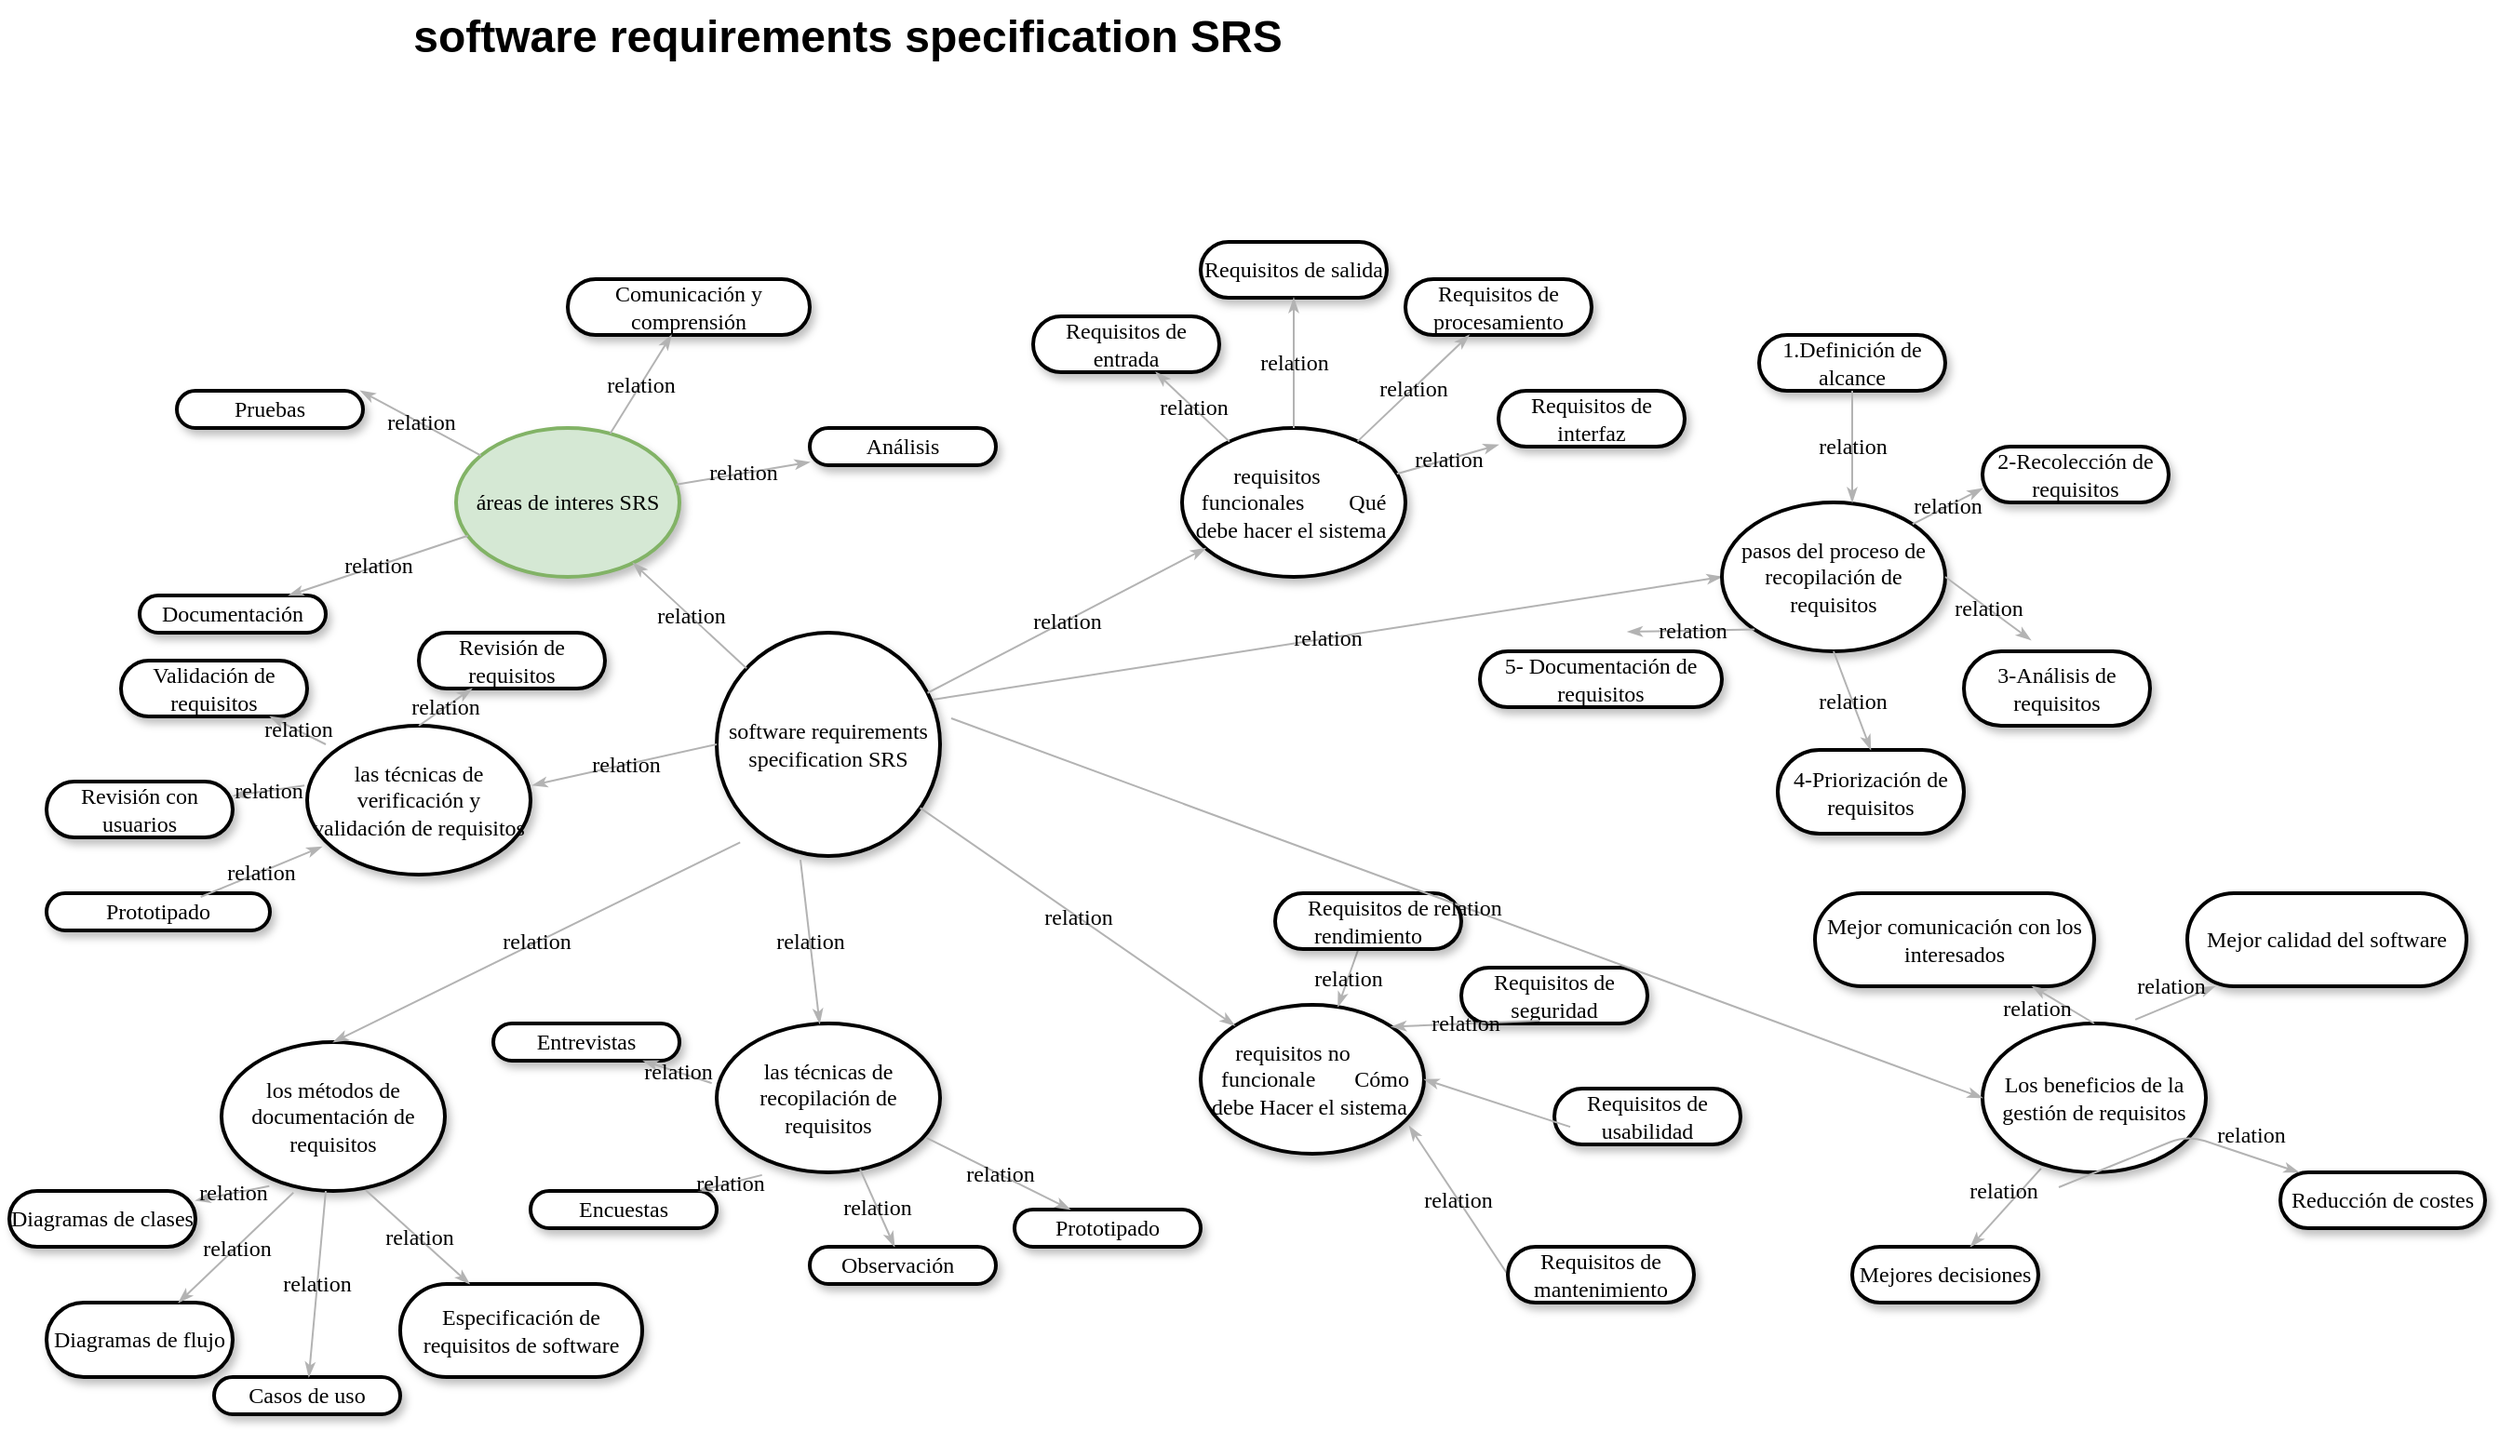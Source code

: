 <mxfile version="21.8.2" type="github">
  <diagram name="Page-1" id="ad52d381-51e7-2e0d-a935-2d0ddd2fd229">
    <mxGraphModel dx="1165" dy="525" grid="1" gridSize="10" guides="1" tooltips="1" connect="1" arrows="1" fold="1" page="1" pageScale="1" pageWidth="1100" pageHeight="850" background="none" math="0" shadow="0">
      <root>
        <mxCell id="0" />
        <mxCell id="1" parent="0" />
        <mxCell id="2c924340bb9dbf6c-2" value="áreas de interes SRS" style="ellipse;whiteSpace=wrap;html=1;rounded=1;shadow=1;comic=0;labelBackgroundColor=none;strokeWidth=2;fontFamily=Verdana;fontSize=12;align=center;fillColor=#d5e8d4;strokeColor=#82b366;" parent="1" vertex="1">
          <mxGeometry x="260" y="230" width="120" height="80" as="geometry" />
        </mxCell>
        <mxCell id="2c924340bb9dbf6c-3" value="&amp;nbsp; &amp;nbsp; &amp;nbsp; &amp;nbsp;requisitos&amp;nbsp; &amp;nbsp; &amp;nbsp; &amp;nbsp; &amp;nbsp; &amp;nbsp; &amp;nbsp; funcionales&amp;nbsp; &amp;nbsp; &amp;nbsp; &amp;nbsp; Qué debe hacer el sistema&amp;nbsp;" style="ellipse;whiteSpace=wrap;html=1;rounded=1;shadow=1;comic=0;labelBackgroundColor=none;strokeWidth=2;fontFamily=Verdana;fontSize=12;align=center;" parent="1" vertex="1">
          <mxGeometry x="650" y="230" width="120" height="80" as="geometry" />
        </mxCell>
        <mxCell id="2c924340bb9dbf6c-4" value="software requirements specification SRS" style="ellipse;whiteSpace=wrap;html=1;rounded=1;shadow=1;comic=0;labelBackgroundColor=none;strokeWidth=2;fontFamily=Verdana;fontSize=12;align=center;" parent="1" vertex="1">
          <mxGeometry x="400" y="340" width="120" height="120" as="geometry" />
        </mxCell>
        <mxCell id="2c924340bb9dbf6c-5" value="&amp;nbsp; &amp;nbsp; requisitos no&amp;nbsp; &amp;nbsp; &amp;nbsp; &amp;nbsp; &amp;nbsp; &amp;nbsp; &amp;nbsp;funcionale&amp;nbsp; &amp;nbsp; &amp;nbsp; &amp;nbsp;Cómo debe Hacer el sistema&amp;nbsp;" style="ellipse;whiteSpace=wrap;html=1;rounded=1;shadow=1;comic=0;labelBackgroundColor=none;strokeWidth=2;fontFamily=Verdana;fontSize=12;align=center;" parent="1" vertex="1">
          <mxGeometry x="660" y="540" width="120" height="80" as="geometry" />
        </mxCell>
        <mxCell id="2c924340bb9dbf6c-6" value="las técnicas de verificación y validación de requisitos" style="ellipse;whiteSpace=wrap;html=1;rounded=1;shadow=1;comic=0;labelBackgroundColor=none;strokeWidth=2;fontFamily=Verdana;fontSize=12;align=center;" parent="1" vertex="1">
          <mxGeometry x="180" y="390" width="120" height="80" as="geometry" />
        </mxCell>
        <mxCell id="2c924340bb9dbf6c-7" value="las técnicas de recopilación de requisitos" style="ellipse;whiteSpace=wrap;html=1;rounded=1;shadow=1;comic=0;labelBackgroundColor=none;strokeWidth=2;fontFamily=Verdana;fontSize=12;align=center;" parent="1" vertex="1">
          <mxGeometry x="400" y="550" width="120" height="80" as="geometry" />
        </mxCell>
        <mxCell id="2c924340bb9dbf6c-9" value="Pruebas" style="whiteSpace=wrap;html=1;rounded=1;shadow=1;comic=0;labelBackgroundColor=none;strokeWidth=2;fontFamily=Verdana;fontSize=12;align=center;arcSize=50;" parent="1" vertex="1">
          <mxGeometry x="110" y="210" width="100" height="20" as="geometry" />
        </mxCell>
        <mxCell id="2c924340bb9dbf6c-10" value="Comunicación y comprensión" style="whiteSpace=wrap;html=1;rounded=1;shadow=1;comic=0;labelBackgroundColor=none;strokeWidth=2;fontFamily=Verdana;fontSize=12;align=center;arcSize=50;" parent="1" vertex="1">
          <mxGeometry x="320" y="150" width="130" height="30" as="geometry" />
        </mxCell>
        <mxCell id="2c924340bb9dbf6c-11" value="Requisitos de entrada" style="whiteSpace=wrap;html=1;rounded=1;shadow=1;comic=0;labelBackgroundColor=none;strokeWidth=2;fontFamily=Verdana;fontSize=12;align=center;arcSize=50;" parent="1" vertex="1">
          <mxGeometry x="570" y="170" width="100" height="30" as="geometry" />
        </mxCell>
        <mxCell id="2c924340bb9dbf6c-13" value="Requisitos de usabilidad" style="whiteSpace=wrap;html=1;rounded=1;shadow=1;comic=0;labelBackgroundColor=none;strokeWidth=2;fontFamily=Verdana;fontSize=12;align=center;arcSize=50;" parent="1" vertex="1">
          <mxGeometry x="850" y="585" width="100" height="30" as="geometry" />
        </mxCell>
        <mxCell id="2c924340bb9dbf6c-14" value="Requisitos de salida" style="whiteSpace=wrap;html=1;rounded=1;shadow=1;comic=0;labelBackgroundColor=none;strokeWidth=2;fontFamily=Verdana;fontSize=12;align=center;arcSize=50;" parent="1" vertex="1">
          <mxGeometry x="660" y="130" width="100" height="30" as="geometry" />
        </mxCell>
        <mxCell id="2c924340bb9dbf6c-15" value="Requisitos de procesamiento" style="whiteSpace=wrap;html=1;rounded=1;shadow=1;comic=0;labelBackgroundColor=none;strokeWidth=2;fontFamily=Verdana;fontSize=12;align=center;arcSize=50;" parent="1" vertex="1">
          <mxGeometry x="770" y="150" width="100" height="30" as="geometry" />
        </mxCell>
        <mxCell id="2c924340bb9dbf6c-16" value="Requisitos de interfaz" style="whiteSpace=wrap;html=1;rounded=1;shadow=1;comic=0;labelBackgroundColor=none;strokeWidth=2;fontFamily=Verdana;fontSize=12;align=center;arcSize=50;" parent="1" vertex="1">
          <mxGeometry x="820" y="210" width="100" height="30" as="geometry" />
        </mxCell>
        <mxCell id="2c924340bb9dbf6c-27" value="relation" style="edgeStyle=none;rounded=1;html=1;labelBackgroundColor=none;startArrow=none;startFill=0;startSize=5;endArrow=classicThin;endFill=1;endSize=5;jettySize=auto;orthogonalLoop=1;strokeColor=#B3B3B3;strokeWidth=1;fontFamily=Verdana;fontSize=12" parent="1" source="2c924340bb9dbf6c-2" target="2c924340bb9dbf6c-10" edge="1">
          <mxGeometry relative="1" as="geometry" />
        </mxCell>
        <mxCell id="2c924340bb9dbf6c-28" value="relation" style="edgeStyle=none;rounded=1;html=1;labelBackgroundColor=none;startArrow=none;startFill=0;startSize=5;endArrow=classicThin;endFill=1;endSize=5;jettySize=auto;orthogonalLoop=1;strokeColor=#B3B3B3;strokeWidth=1;fontFamily=Verdana;fontSize=12" parent="1" source="2c924340bb9dbf6c-2" edge="1">
          <mxGeometry relative="1" as="geometry">
            <mxPoint x="208.571" y="210" as="targetPoint" />
          </mxGeometry>
        </mxCell>
        <mxCell id="2c924340bb9dbf6c-31" value="relation" style="edgeStyle=none;rounded=1;html=1;labelBackgroundColor=none;startArrow=none;startFill=0;startSize=5;endArrow=classicThin;endFill=1;endSize=5;jettySize=auto;orthogonalLoop=1;strokeColor=#B3B3B3;strokeWidth=1;fontFamily=Verdana;fontSize=12" parent="1" source="2c924340bb9dbf6c-4" target="2c924340bb9dbf6c-2" edge="1">
          <mxGeometry relative="1" as="geometry" />
        </mxCell>
        <mxCell id="2c924340bb9dbf6c-32" value="relation" style="edgeStyle=none;rounded=1;html=1;labelBackgroundColor=none;startArrow=none;startFill=0;startSize=5;endArrow=classicThin;endFill=1;endSize=5;jettySize=auto;orthogonalLoop=1;strokeColor=#B3B3B3;strokeWidth=1;fontFamily=Verdana;fontSize=12" parent="1" source="2c924340bb9dbf6c-4" target="2c924340bb9dbf6c-3" edge="1">
          <mxGeometry relative="1" as="geometry" />
        </mxCell>
        <mxCell id="2c924340bb9dbf6c-33" value="relation" style="edgeStyle=none;rounded=1;html=1;labelBackgroundColor=none;startArrow=none;startFill=0;startSize=5;endArrow=classicThin;endFill=1;endSize=5;jettySize=auto;orthogonalLoop=1;strokeColor=#B3B3B3;strokeWidth=1;fontFamily=Verdana;fontSize=12" parent="1" source="2c924340bb9dbf6c-4" target="2c924340bb9dbf6c-5" edge="1">
          <mxGeometry relative="1" as="geometry" />
        </mxCell>
        <mxCell id="2c924340bb9dbf6c-35" value="relation" style="edgeStyle=none;rounded=1;html=1;labelBackgroundColor=none;startArrow=none;startFill=0;startSize=5;endArrow=classicThin;endFill=1;endSize=5;jettySize=auto;orthogonalLoop=1;strokeColor=#B3B3B3;strokeWidth=1;fontFamily=Verdana;fontSize=12;exitX=0.375;exitY=1.017;exitDx=0;exitDy=0;exitPerimeter=0;" parent="1" source="2c924340bb9dbf6c-4" target="2c924340bb9dbf6c-7" edge="1">
          <mxGeometry relative="1" as="geometry" />
        </mxCell>
        <mxCell id="2c924340bb9dbf6c-36" value="relation" style="edgeStyle=none;rounded=1;html=1;labelBackgroundColor=none;startArrow=none;startFill=0;startSize=5;endArrow=classicThin;endFill=1;endSize=5;jettySize=auto;orthogonalLoop=1;strokeColor=#B3B3B3;strokeWidth=1;fontFamily=Verdana;fontSize=12;exitX=0.967;exitY=0.3;exitDx=0;exitDy=0;exitPerimeter=0;" parent="1" source="2c924340bb9dbf6c-4" edge="1">
          <mxGeometry relative="1" as="geometry">
            <mxPoint x="940" y="310" as="targetPoint" />
          </mxGeometry>
        </mxCell>
        <mxCell id="2c924340bb9dbf6c-37" value="relation" style="edgeStyle=none;rounded=1;html=1;labelBackgroundColor=none;startArrow=none;startFill=0;startSize=5;endArrow=classicThin;endFill=1;endSize=5;jettySize=auto;orthogonalLoop=1;strokeColor=#B3B3B3;strokeWidth=1;fontFamily=Verdana;fontSize=12;entryX=1;entryY=0.5;entryDx=0;entryDy=0;exitX=0.085;exitY=0.686;exitDx=0;exitDy=0;exitPerimeter=0;" parent="1" target="2c924340bb9dbf6c-5" edge="1" source="2c924340bb9dbf6c-13">
          <mxGeometry x="0.197" y="-225" relative="1" as="geometry">
            <mxPoint x="870" y="550" as="sourcePoint" />
            <mxPoint as="offset" />
          </mxGeometry>
        </mxCell>
        <mxCell id="2c924340bb9dbf6c-38" value="relation" style="edgeStyle=none;rounded=1;html=1;labelBackgroundColor=none;startArrow=none;startFill=0;startSize=5;endArrow=classicThin;endFill=1;endSize=5;jettySize=auto;orthogonalLoop=1;strokeColor=#B3B3B3;strokeWidth=1;fontFamily=Verdana;fontSize=12;entryX=0.933;entryY=0.813;entryDx=0;entryDy=0;entryPerimeter=0;exitX=0;exitY=0.5;exitDx=0;exitDy=0;" parent="1" source="2c924340bb9dbf6c-12" target="2c924340bb9dbf6c-5" edge="1">
          <mxGeometry relative="1" as="geometry" />
        </mxCell>
        <mxCell id="2c924340bb9dbf6c-43" value="relation" style="edgeStyle=none;rounded=1;html=1;labelBackgroundColor=none;startArrow=none;startFill=0;startSize=5;endArrow=classicThin;endFill=1;endSize=5;jettySize=auto;orthogonalLoop=1;strokeColor=#B3B3B3;strokeWidth=1;fontFamily=Verdana;fontSize=12" parent="1" source="2c924340bb9dbf6c-3" target="2c924340bb9dbf6c-16" edge="1">
          <mxGeometry relative="1" as="geometry" />
        </mxCell>
        <mxCell id="2c924340bb9dbf6c-44" value="relation" style="edgeStyle=none;rounded=1;html=1;labelBackgroundColor=none;startArrow=none;startFill=0;startSize=5;endArrow=classicThin;endFill=1;endSize=5;jettySize=auto;orthogonalLoop=1;strokeColor=#B3B3B3;strokeWidth=1;fontFamily=Verdana;fontSize=12" parent="1" source="2c924340bb9dbf6c-3" target="2c924340bb9dbf6c-15" edge="1">
          <mxGeometry relative="1" as="geometry" />
        </mxCell>
        <mxCell id="2c924340bb9dbf6c-45" value="relation" style="edgeStyle=none;rounded=1;html=1;labelBackgroundColor=none;startArrow=none;startFill=0;startSize=5;endArrow=classicThin;endFill=1;endSize=5;jettySize=auto;orthogonalLoop=1;strokeColor=#B3B3B3;strokeWidth=1;fontFamily=Verdana;fontSize=12" parent="1" source="2c924340bb9dbf6c-3" target="2c924340bb9dbf6c-14" edge="1">
          <mxGeometry relative="1" as="geometry" />
        </mxCell>
        <mxCell id="2c924340bb9dbf6c-46" value="relation" style="edgeStyle=none;rounded=1;html=1;labelBackgroundColor=none;startArrow=none;startFill=0;startSize=5;endArrow=classicThin;endFill=1;endSize=5;jettySize=auto;orthogonalLoop=1;strokeColor=#B3B3B3;strokeWidth=1;fontFamily=Verdana;fontSize=12" parent="1" source="2c924340bb9dbf6c-3" target="2c924340bb9dbf6c-11" edge="1">
          <mxGeometry relative="1" as="geometry" />
        </mxCell>
        <mxCell id="2c924340bb9dbf6c-52" value="pasos del proceso de recopilación de requisitos" style="ellipse;whiteSpace=wrap;html=1;rounded=1;shadow=1;comic=0;labelBackgroundColor=none;strokeWidth=2;fontFamily=Verdana;fontSize=12;align=center;" parent="1" vertex="1">
          <mxGeometry x="940" y="270" width="120" height="80" as="geometry" />
        </mxCell>
        <mxCell id="2c924340bb9dbf6c-54" value="Requisitos de seguridad" style="whiteSpace=wrap;html=1;rounded=1;shadow=1;comic=0;labelBackgroundColor=none;strokeWidth=2;fontFamily=Verdana;fontSize=12;align=center;arcSize=50;" parent="1" vertex="1">
          <mxGeometry x="800" y="520" width="100" height="30" as="geometry" />
        </mxCell>
        <mxCell id="2c924340bb9dbf6c-55" value="Análisis" style="whiteSpace=wrap;html=1;rounded=1;shadow=1;comic=0;labelBackgroundColor=none;strokeWidth=2;fontFamily=Verdana;fontSize=12;align=center;arcSize=50;" parent="1" vertex="1">
          <mxGeometry x="450" y="230" width="100" height="20" as="geometry" />
        </mxCell>
        <mxCell id="2c924340bb9dbf6c-56" value="Documentación" style="whiteSpace=wrap;html=1;rounded=1;shadow=1;comic=0;labelBackgroundColor=none;strokeWidth=2;fontFamily=Verdana;fontSize=12;align=center;arcSize=50;" parent="1" vertex="1">
          <mxGeometry x="90" y="320" width="100" height="20" as="geometry" />
        </mxCell>
        <mxCell id="2c924340bb9dbf6c-59" value="&amp;nbsp;Observación&lt;span style=&quot;white-space: pre;&quot;&gt;&#x9;&lt;/span&gt;" style="whiteSpace=wrap;html=1;rounded=1;shadow=1;comic=0;labelBackgroundColor=none;strokeWidth=2;fontFamily=Verdana;fontSize=12;align=center;arcSize=50;" parent="1" vertex="1">
          <mxGeometry x="450" y="670" width="100" height="20" as="geometry" />
        </mxCell>
        <mxCell id="2c924340bb9dbf6c-61" value="relation" style="edgeStyle=none;rounded=1;html=1;labelBackgroundColor=none;startArrow=none;startFill=0;startSize=5;endArrow=classicThin;endFill=1;endSize=5;jettySize=auto;orthogonalLoop=1;strokeColor=#B3B3B3;strokeWidth=1;fontFamily=Verdana;fontSize=12" parent="1" source="2c924340bb9dbf6c-2" target="2c924340bb9dbf6c-55" edge="1">
          <mxGeometry relative="1" as="geometry" />
        </mxCell>
        <mxCell id="2c924340bb9dbf6c-62" value="relation" style="edgeStyle=none;rounded=1;html=1;labelBackgroundColor=none;startArrow=none;startFill=0;startSize=5;endArrow=classicThin;endFill=1;endSize=5;jettySize=auto;orthogonalLoop=1;strokeColor=#B3B3B3;strokeWidth=1;fontFamily=Verdana;fontSize=12" parent="1" source="2c924340bb9dbf6c-2" target="2c924340bb9dbf6c-56" edge="1">
          <mxGeometry relative="1" as="geometry" />
        </mxCell>
        <mxCell id="2c924340bb9dbf6c-65" value="relation" style="edgeStyle=none;rounded=1;html=1;labelBackgroundColor=none;startArrow=none;startFill=0;startSize=5;endArrow=classicThin;endFill=1;endSize=5;jettySize=auto;orthogonalLoop=1;strokeColor=#B3B3B3;strokeWidth=1;fontFamily=Verdana;fontSize=12;exitX=0.42;exitY=0.95;exitDx=0;exitDy=0;exitPerimeter=0;entryX=1;entryY=0;entryDx=0;entryDy=0;" parent="1" source="2c924340bb9dbf6c-54" target="2c924340bb9dbf6c-5" edge="1">
          <mxGeometry relative="1" as="geometry">
            <mxPoint x="820" y="460" as="sourcePoint" />
            <mxPoint x="730" y="530" as="targetPoint" />
          </mxGeometry>
        </mxCell>
        <mxCell id="2c924340bb9dbf6c-66" value="relation" style="edgeStyle=none;rounded=1;html=1;labelBackgroundColor=none;startArrow=none;startFill=0;startSize=5;endArrow=classicThin;endFill=1;endSize=5;jettySize=auto;orthogonalLoop=1;strokeColor=#B3B3B3;strokeWidth=1;fontFamily=Verdana;fontSize=12" parent="1" source="2c924340bb9dbf6c-53" target="2c924340bb9dbf6c-5" edge="1">
          <mxGeometry relative="1" as="geometry">
            <mxPoint x="742.5" y="490" as="sourcePoint" />
          </mxGeometry>
        </mxCell>
        <mxCell id="2c924340bb9dbf6c-78" value="relation" style="edgeStyle=none;rounded=1;html=1;labelBackgroundColor=none;startArrow=none;startFill=0;startSize=5;endArrow=classicThin;endFill=1;endSize=5;jettySize=auto;orthogonalLoop=1;strokeColor=#B3B3B3;strokeWidth=1;fontFamily=Verdana;fontSize=12" parent="1" source="2c924340bb9dbf6c-7" target="2c924340bb9dbf6c-59" edge="1">
          <mxGeometry relative="1" as="geometry" />
        </mxCell>
        <mxCell id="63e8v3MuR3NFdhU_vIlD-1" value="software requirements specification SRS" style="text;strokeColor=none;fillColor=none;html=1;fontSize=24;fontStyle=1;verticalAlign=middle;align=center;" parent="1" vertex="1">
          <mxGeometry x="420" width="100" height="40" as="geometry" />
        </mxCell>
        <mxCell id="63e8v3MuR3NFdhU_vIlD-4" value="" style="edgeStyle=none;rounded=1;html=1;labelBackgroundColor=none;startArrow=none;startFill=0;startSize=5;endArrow=classicThin;endFill=1;endSize=5;jettySize=auto;orthogonalLoop=1;strokeColor=#B3B3B3;strokeWidth=1;fontFamily=Verdana;fontSize=12" parent="1" target="2c924340bb9dbf6c-53" edge="1">
          <mxGeometry relative="1" as="geometry">
            <mxPoint x="742.5" y="490" as="sourcePoint" />
            <mxPoint x="712" y="543" as="targetPoint" />
          </mxGeometry>
        </mxCell>
        <mxCell id="2c924340bb9dbf6c-53" value="Requisitos de rendimiento" style="whiteSpace=wrap;html=1;rounded=1;shadow=1;comic=0;labelBackgroundColor=none;strokeWidth=2;fontFamily=Verdana;fontSize=12;align=center;arcSize=50;" parent="1" vertex="1">
          <mxGeometry x="700" y="480" width="100" height="30" as="geometry" />
        </mxCell>
        <mxCell id="2c924340bb9dbf6c-12" value="Requisitos de mantenimiento" style="whiteSpace=wrap;html=1;rounded=1;shadow=1;comic=0;labelBackgroundColor=none;strokeWidth=2;fontFamily=Verdana;fontSize=12;align=center;arcSize=50;" parent="1" vertex="1">
          <mxGeometry x="825" y="670" width="100" height="30" as="geometry" />
        </mxCell>
        <mxCell id="63e8v3MuR3NFdhU_vIlD-21" value="Mejores decisiones" style="whiteSpace=wrap;html=1;rounded=1;shadow=1;comic=0;labelBackgroundColor=none;strokeWidth=2;fontFamily=Verdana;fontSize=12;align=center;arcSize=50;" parent="1" vertex="1">
          <mxGeometry x="1010" y="670" width="100" height="30" as="geometry" />
        </mxCell>
        <mxCell id="63e8v3MuR3NFdhU_vIlD-22" value="relation" style="edgeStyle=none;rounded=1;html=1;labelBackgroundColor=none;startArrow=none;startFill=0;startSize=5;endArrow=classicThin;endFill=1;endSize=5;jettySize=auto;orthogonalLoop=1;strokeColor=#B3B3B3;strokeWidth=1;fontFamily=Verdana;fontSize=12;exitX=0.262;exitY=0.974;exitDx=0;exitDy=0;exitPerimeter=0;" parent="1" target="63e8v3MuR3NFdhU_vIlD-21" edge="1" source="63e8v3MuR3NFdhU_vIlD-48">
          <mxGeometry x="-0.2" y="-7" relative="1" as="geometry">
            <mxPoint x="730" y="650" as="sourcePoint" />
            <mxPoint as="offset" />
          </mxGeometry>
        </mxCell>
        <mxCell id="63e8v3MuR3NFdhU_vIlD-23" value="Validación de requisitos" style="whiteSpace=wrap;html=1;rounded=1;shadow=1;comic=0;labelBackgroundColor=none;strokeWidth=2;fontFamily=Verdana;fontSize=12;align=center;arcSize=50;" parent="1" vertex="1">
          <mxGeometry x="80" y="355" width="100" height="30" as="geometry" />
        </mxCell>
        <mxCell id="63e8v3MuR3NFdhU_vIlD-24" value="relation" style="edgeStyle=none;rounded=1;html=1;labelBackgroundColor=none;startArrow=none;startFill=0;startSize=5;endArrow=classicThin;endFill=1;endSize=5;jettySize=auto;orthogonalLoop=1;strokeColor=#B3B3B3;strokeWidth=1;fontFamily=Verdana;fontSize=12" parent="1" target="63e8v3MuR3NFdhU_vIlD-23" edge="1">
          <mxGeometry x="0.007" relative="1" as="geometry">
            <mxPoint x="190" y="400" as="sourcePoint" />
            <mxPoint as="offset" />
          </mxGeometry>
        </mxCell>
        <mxCell id="63e8v3MuR3NFdhU_vIlD-25" value="&lt;span&gt;2-&lt;/span&gt;Recolección de requisitos" style="whiteSpace=wrap;html=1;rounded=1;shadow=1;comic=0;labelBackgroundColor=none;strokeWidth=2;fontFamily=Verdana;fontSize=12;align=center;arcSize=50;" parent="1" vertex="1">
          <mxGeometry x="1080" y="240" width="100" height="30" as="geometry" />
        </mxCell>
        <mxCell id="63e8v3MuR3NFdhU_vIlD-29" value="&lt;span&gt;5-&amp;nbsp;&lt;/span&gt;Documentación de requisitos" style="whiteSpace=wrap;html=1;rounded=1;shadow=1;comic=0;labelBackgroundColor=none;strokeWidth=2;fontFamily=Verdana;fontSize=12;align=center;arcSize=50;" parent="1" vertex="1">
          <mxGeometry x="810" y="350" width="130" height="30" as="geometry" />
        </mxCell>
        <mxCell id="63e8v3MuR3NFdhU_vIlD-31" value="1.Definición de alcance" style="whiteSpace=wrap;html=1;rounded=1;shadow=1;comic=0;labelBackgroundColor=none;strokeWidth=2;fontFamily=Verdana;fontSize=12;align=center;arcSize=50;" parent="1" vertex="1">
          <mxGeometry x="960" y="180" width="100" height="30" as="geometry" />
        </mxCell>
        <mxCell id="63e8v3MuR3NFdhU_vIlD-33" value="&lt;span&gt;4-&lt;/span&gt;Priorización de requisitos" style="whiteSpace=wrap;html=1;rounded=1;shadow=1;comic=0;labelBackgroundColor=none;strokeWidth=2;fontFamily=Verdana;fontSize=12;align=center;arcSize=50;" parent="1" vertex="1">
          <mxGeometry x="970" y="403" width="100" height="45" as="geometry" />
        </mxCell>
        <mxCell id="63e8v3MuR3NFdhU_vIlD-35" value="&lt;span&gt;3-&lt;/span&gt;Análisis de requisitos" style="whiteSpace=wrap;html=1;rounded=1;shadow=1;comic=0;labelBackgroundColor=none;strokeWidth=2;fontFamily=Verdana;fontSize=12;align=center;arcSize=50;" parent="1" vertex="1">
          <mxGeometry x="1070" y="350" width="100" height="40" as="geometry" />
        </mxCell>
        <mxCell id="63e8v3MuR3NFdhU_vIlD-41" value="relation" style="edgeStyle=none;rounded=1;html=1;labelBackgroundColor=none;startArrow=none;startFill=0;startSize=5;endArrow=classicThin;endFill=1;endSize=5;jettySize=auto;orthogonalLoop=1;strokeColor=#B3B3B3;strokeWidth=1;fontFamily=Verdana;fontSize=12;entryX=0.5;entryY=0;entryDx=0;entryDy=0;exitX=0.5;exitY=1;exitDx=0;exitDy=0;" parent="1" source="2c924340bb9dbf6c-52" target="63e8v3MuR3NFdhU_vIlD-33" edge="1">
          <mxGeometry relative="1" as="geometry">
            <mxPoint x="1068" y="370" as="sourcePoint" />
            <mxPoint x="970" y="380" as="targetPoint" />
            <Array as="points" />
          </mxGeometry>
        </mxCell>
        <mxCell id="63e8v3MuR3NFdhU_vIlD-43" value="relation" style="edgeStyle=none;rounded=1;html=1;labelBackgroundColor=none;startArrow=none;startFill=0;startSize=5;endArrow=classicThin;endFill=1;endSize=5;jettySize=auto;orthogonalLoop=1;strokeColor=#B3B3B3;strokeWidth=1;fontFamily=Verdana;fontSize=12;exitX=0.5;exitY=1;exitDx=0;exitDy=0;" parent="1" source="63e8v3MuR3NFdhU_vIlD-31" edge="1">
          <mxGeometry relative="1" as="geometry">
            <mxPoint x="1010" y="260" as="sourcePoint" />
            <mxPoint x="1010" y="270" as="targetPoint" />
            <Array as="points" />
          </mxGeometry>
        </mxCell>
        <mxCell id="63e8v3MuR3NFdhU_vIlD-44" value="relation" style="edgeStyle=none;rounded=1;html=1;labelBackgroundColor=none;startArrow=none;startFill=0;startSize=5;endArrow=classicThin;endFill=1;endSize=5;jettySize=auto;orthogonalLoop=1;strokeColor=#B3B3B3;strokeWidth=1;fontFamily=Verdana;fontSize=12;entryX=0;entryY=0.75;entryDx=0;entryDy=0;exitX=1;exitY=0;exitDx=0;exitDy=0;" parent="1" source="2c924340bb9dbf6c-52" target="63e8v3MuR3NFdhU_vIlD-25" edge="1">
          <mxGeometry relative="1" as="geometry">
            <mxPoint x="1030" y="380" as="sourcePoint" />
            <mxPoint x="1020" y="455" as="targetPoint" />
            <Array as="points" />
          </mxGeometry>
        </mxCell>
        <mxCell id="63e8v3MuR3NFdhU_vIlD-45" value="relation" style="edgeStyle=none;rounded=1;html=1;labelBackgroundColor=none;startArrow=none;startFill=0;startSize=5;endArrow=classicThin;endFill=1;endSize=5;jettySize=auto;orthogonalLoop=1;strokeColor=#B3B3B3;strokeWidth=1;fontFamily=Verdana;fontSize=12;entryX=0.36;entryY=-0.15;entryDx=0;entryDy=0;exitX=1;exitY=0.5;exitDx=0;exitDy=0;entryPerimeter=0;" parent="1" source="2c924340bb9dbf6c-52" target="63e8v3MuR3NFdhU_vIlD-35" edge="1">
          <mxGeometry relative="1" as="geometry">
            <mxPoint x="1040" y="390" as="sourcePoint" />
            <mxPoint x="1030" y="465" as="targetPoint" />
            <Array as="points" />
          </mxGeometry>
        </mxCell>
        <mxCell id="63e8v3MuR3NFdhU_vIlD-46" value="relation" style="edgeStyle=none;rounded=1;html=1;labelBackgroundColor=none;startArrow=none;startFill=0;startSize=5;endArrow=classicThin;endFill=1;endSize=5;jettySize=auto;orthogonalLoop=1;strokeColor=#B3B3B3;strokeWidth=1;fontFamily=Verdana;fontSize=12;entryX=0.61;entryY=-0.35;entryDx=0;entryDy=0;exitX=0;exitY=1;exitDx=0;exitDy=0;entryPerimeter=0;" parent="1" source="2c924340bb9dbf6c-52" target="63e8v3MuR3NFdhU_vIlD-29" edge="1">
          <mxGeometry relative="1" as="geometry">
            <mxPoint x="1010" y="360" as="sourcePoint" />
            <mxPoint x="1000" y="435" as="targetPoint" />
            <Array as="points" />
          </mxGeometry>
        </mxCell>
        <mxCell id="63e8v3MuR3NFdhU_vIlD-47" value="los métodos de documentación de requisitos" style="ellipse;whiteSpace=wrap;html=1;rounded=1;shadow=1;comic=0;labelBackgroundColor=none;strokeWidth=2;fontFamily=Verdana;fontSize=12;align=center;" parent="1" vertex="1">
          <mxGeometry x="134" y="560" width="120" height="80" as="geometry" />
        </mxCell>
        <mxCell id="63e8v3MuR3NFdhU_vIlD-48" value="Los beneficios de la gestión de requisitos" style="ellipse;whiteSpace=wrap;html=1;rounded=1;shadow=1;comic=0;labelBackgroundColor=none;strokeWidth=2;fontFamily=Verdana;fontSize=12;align=center;" parent="1" vertex="1">
          <mxGeometry x="1080" y="550" width="120" height="80" as="geometry" />
        </mxCell>
        <mxCell id="63e8v3MuR3NFdhU_vIlD-50" value="Entrevistas" style="whiteSpace=wrap;html=1;rounded=1;shadow=1;comic=0;labelBackgroundColor=none;strokeWidth=2;fontFamily=Verdana;fontSize=12;align=center;arcSize=50;" parent="1" vertex="1">
          <mxGeometry x="280" y="550" width="100" height="20" as="geometry" />
        </mxCell>
        <mxCell id="63e8v3MuR3NFdhU_vIlD-51" value="relation" style="edgeStyle=none;rounded=1;html=1;labelBackgroundColor=none;startArrow=none;startFill=0;startSize=5;endArrow=classicThin;endFill=1;endSize=5;jettySize=auto;orthogonalLoop=1;strokeColor=#B3B3B3;strokeWidth=1;fontFamily=Verdana;fontSize=12;exitX=-0.022;exitY=0.401;exitDx=0;exitDy=0;exitPerimeter=0;" parent="1" target="63e8v3MuR3NFdhU_vIlD-50" edge="1" source="2c924340bb9dbf6c-7">
          <mxGeometry x="0.007" relative="1" as="geometry">
            <mxPoint x="740" y="660" as="sourcePoint" />
            <mxPoint as="offset" />
          </mxGeometry>
        </mxCell>
        <mxCell id="63e8v3MuR3NFdhU_vIlD-54" value="Encuestas" style="whiteSpace=wrap;html=1;rounded=1;shadow=1;comic=0;labelBackgroundColor=none;strokeWidth=2;fontFamily=Verdana;fontSize=12;align=center;arcSize=50;" parent="1" vertex="1">
          <mxGeometry x="300" y="640" width="100" height="20" as="geometry" />
        </mxCell>
        <mxCell id="63e8v3MuR3NFdhU_vIlD-55" value="relation" style="edgeStyle=none;rounded=1;html=1;labelBackgroundColor=none;startArrow=none;startFill=0;startSize=5;endArrow=classicThin;endFill=1;endSize=5;jettySize=auto;orthogonalLoop=1;strokeColor=#B3B3B3;strokeWidth=1;fontFamily=Verdana;fontSize=12;exitX=0.203;exitY=1.018;exitDx=0;exitDy=0;exitPerimeter=0;" parent="1" target="63e8v3MuR3NFdhU_vIlD-54" edge="1" source="2c924340bb9dbf6c-7">
          <mxGeometry x="0.007" relative="1" as="geometry">
            <mxPoint x="760" y="680" as="sourcePoint" />
            <mxPoint as="offset" />
          </mxGeometry>
        </mxCell>
        <mxCell id="63e8v3MuR3NFdhU_vIlD-56" value="Prototipado" style="whiteSpace=wrap;html=1;rounded=1;shadow=1;comic=0;labelBackgroundColor=none;strokeWidth=2;fontFamily=Verdana;fontSize=12;align=center;arcSize=50;" parent="1" vertex="1">
          <mxGeometry x="560" y="650" width="100" height="20" as="geometry" />
        </mxCell>
        <mxCell id="63e8v3MuR3NFdhU_vIlD-57" value="relation" style="edgeStyle=none;rounded=1;html=1;labelBackgroundColor=none;startArrow=none;startFill=0;startSize=5;endArrow=classicThin;endFill=1;endSize=5;jettySize=auto;orthogonalLoop=1;strokeColor=#B3B3B3;strokeWidth=1;fontFamily=Verdana;fontSize=12;exitX=0.939;exitY=0.768;exitDx=0;exitDy=0;exitPerimeter=0;" parent="1" target="63e8v3MuR3NFdhU_vIlD-56" edge="1" source="2c924340bb9dbf6c-7">
          <mxGeometry x="0.007" relative="1" as="geometry">
            <mxPoint x="770" y="690" as="sourcePoint" />
            <mxPoint as="offset" />
          </mxGeometry>
        </mxCell>
        <mxCell id="63e8v3MuR3NFdhU_vIlD-58" value="Revisión de requisitos" style="whiteSpace=wrap;html=1;rounded=1;shadow=1;comic=0;labelBackgroundColor=none;strokeWidth=2;fontFamily=Verdana;fontSize=12;align=center;arcSize=50;" parent="1" vertex="1">
          <mxGeometry x="240" y="340" width="100" height="30" as="geometry" />
        </mxCell>
        <mxCell id="63e8v3MuR3NFdhU_vIlD-59" value="relation" style="edgeStyle=none;rounded=1;html=1;labelBackgroundColor=none;startArrow=none;startFill=0;startSize=5;endArrow=classicThin;endFill=1;endSize=5;jettySize=auto;orthogonalLoop=1;strokeColor=#B3B3B3;strokeWidth=1;fontFamily=Verdana;fontSize=12;exitX=0.5;exitY=0;exitDx=0;exitDy=0;" parent="1" target="63e8v3MuR3NFdhU_vIlD-58" edge="1" source="2c924340bb9dbf6c-6">
          <mxGeometry x="0.007" relative="1" as="geometry">
            <mxPoint x="780" y="700" as="sourcePoint" />
            <mxPoint as="offset" />
          </mxGeometry>
        </mxCell>
        <mxCell id="63e8v3MuR3NFdhU_vIlD-60" value="Revisión con usuarios" style="whiteSpace=wrap;html=1;rounded=1;shadow=1;comic=0;labelBackgroundColor=none;strokeWidth=2;fontFamily=Verdana;fontSize=12;align=center;arcSize=50;" parent="1" vertex="1">
          <mxGeometry x="40" y="420" width="100" height="30" as="geometry" />
        </mxCell>
        <mxCell id="63e8v3MuR3NFdhU_vIlD-61" value="relation" style="edgeStyle=none;rounded=1;html=1;labelBackgroundColor=none;startArrow=none;startFill=0;startSize=5;endArrow=classicThin;endFill=1;endSize=5;jettySize=auto;orthogonalLoop=1;strokeColor=#B3B3B3;strokeWidth=1;fontFamily=Verdana;fontSize=12;exitX=-0.012;exitY=0.401;exitDx=0;exitDy=0;exitPerimeter=0;" parent="1" target="63e8v3MuR3NFdhU_vIlD-60" edge="1" source="2c924340bb9dbf6c-6">
          <mxGeometry x="0.007" relative="1" as="geometry">
            <mxPoint x="790" y="710" as="sourcePoint" />
            <mxPoint as="offset" />
          </mxGeometry>
        </mxCell>
        <mxCell id="kSlQCdqurf3qu-wiY0bu-2" value="relation" style="edgeStyle=none;rounded=1;html=1;labelBackgroundColor=none;startArrow=none;startFill=0;startSize=5;endArrow=classicThin;endFill=1;endSize=5;jettySize=auto;orthogonalLoop=1;strokeColor=#B3B3B3;strokeWidth=1;fontFamily=Verdana;fontSize=12;exitX=0.105;exitY=0.939;exitDx=0;exitDy=0;exitPerimeter=0;entryX=0.5;entryY=0;entryDx=0;entryDy=0;" edge="1" parent="1" source="2c924340bb9dbf6c-4" target="63e8v3MuR3NFdhU_vIlD-47">
          <mxGeometry relative="1" as="geometry">
            <mxPoint x="455" y="472" as="sourcePoint" />
            <mxPoint x="498" y="611" as="targetPoint" />
          </mxGeometry>
        </mxCell>
        <mxCell id="kSlQCdqurf3qu-wiY0bu-3" value="relation" style="edgeStyle=none;rounded=1;html=1;labelBackgroundColor=none;startArrow=none;startFill=0;startSize=5;endArrow=classicThin;endFill=1;endSize=5;jettySize=auto;orthogonalLoop=1;strokeColor=#B3B3B3;strokeWidth=1;fontFamily=Verdana;fontSize=12;exitX=0;exitY=0.5;exitDx=0;exitDy=0;entryX=1.008;entryY=0.4;entryDx=0;entryDy=0;entryPerimeter=0;" edge="1" parent="1" source="2c924340bb9dbf6c-4" target="2c924340bb9dbf6c-6">
          <mxGeometry relative="1" as="geometry">
            <mxPoint x="465" y="482" as="sourcePoint" />
            <mxPoint x="508" y="621" as="targetPoint" />
          </mxGeometry>
        </mxCell>
        <mxCell id="kSlQCdqurf3qu-wiY0bu-4" value="Prototipado" style="whiteSpace=wrap;html=1;rounded=1;shadow=1;comic=0;labelBackgroundColor=none;strokeWidth=2;fontFamily=Verdana;fontSize=12;align=center;arcSize=50;" vertex="1" parent="1">
          <mxGeometry x="40" y="480" width="120" height="20" as="geometry" />
        </mxCell>
        <mxCell id="kSlQCdqurf3qu-wiY0bu-5" value="relation" style="edgeStyle=none;rounded=1;html=1;labelBackgroundColor=none;startArrow=none;startFill=0;startSize=5;endArrow=classicThin;endFill=1;endSize=5;jettySize=auto;orthogonalLoop=1;strokeColor=#B3B3B3;strokeWidth=1;fontFamily=Verdana;fontSize=12;exitX=0.69;exitY=0.1;exitDx=0;exitDy=0;exitPerimeter=0;entryX=0.066;entryY=0.813;entryDx=0;entryDy=0;entryPerimeter=0;" edge="1" parent="1" source="kSlQCdqurf3qu-wiY0bu-4" target="2c924340bb9dbf6c-6">
          <mxGeometry relative="1" as="geometry">
            <mxPoint x="375" y="455" as="sourcePoint" />
            <mxPoint x="235" y="470" as="targetPoint" />
            <Array as="points" />
          </mxGeometry>
        </mxCell>
        <mxCell id="kSlQCdqurf3qu-wiY0bu-22" value="Diagramas de clases" style="whiteSpace=wrap;html=1;rounded=1;shadow=1;comic=0;labelBackgroundColor=none;strokeWidth=2;fontFamily=Verdana;fontSize=12;align=center;arcSize=50;" vertex="1" parent="1">
          <mxGeometry x="20" y="640" width="100" height="30" as="geometry" />
        </mxCell>
        <mxCell id="kSlQCdqurf3qu-wiY0bu-23" value="relation" style="edgeStyle=none;rounded=1;html=1;labelBackgroundColor=none;startArrow=none;startFill=0;startSize=5;endArrow=classicThin;endFill=1;endSize=5;jettySize=auto;orthogonalLoop=1;strokeColor=#B3B3B3;strokeWidth=1;fontFamily=Verdana;fontSize=12;exitX=0.214;exitY=0.967;exitDx=0;exitDy=0;exitPerimeter=0;" edge="1" parent="1" target="kSlQCdqurf3qu-wiY0bu-22" source="63e8v3MuR3NFdhU_vIlD-47">
          <mxGeometry x="0.007" relative="1" as="geometry">
            <mxPoint x="204" y="650" as="sourcePoint" />
            <mxPoint as="offset" />
          </mxGeometry>
        </mxCell>
        <mxCell id="kSlQCdqurf3qu-wiY0bu-24" value="Diagramas de flujo" style="whiteSpace=wrap;html=1;rounded=1;shadow=1;comic=0;labelBackgroundColor=none;strokeWidth=2;fontFamily=Verdana;fontSize=12;align=center;arcSize=50;" vertex="1" parent="1">
          <mxGeometry x="40" y="700" width="100" height="40" as="geometry" />
        </mxCell>
        <mxCell id="kSlQCdqurf3qu-wiY0bu-25" value="relation" style="edgeStyle=none;rounded=1;html=1;labelBackgroundColor=none;startArrow=none;startFill=0;startSize=5;endArrow=classicThin;endFill=1;endSize=5;jettySize=auto;orthogonalLoop=1;strokeColor=#B3B3B3;strokeWidth=1;fontFamily=Verdana;fontSize=12;exitX=0.322;exitY=1.011;exitDx=0;exitDy=0;exitPerimeter=0;" edge="1" parent="1" target="kSlQCdqurf3qu-wiY0bu-24" source="63e8v3MuR3NFdhU_vIlD-47">
          <mxGeometry x="0.007" relative="1" as="geometry">
            <mxPoint x="214" y="660" as="sourcePoint" />
            <mxPoint as="offset" />
          </mxGeometry>
        </mxCell>
        <mxCell id="kSlQCdqurf3qu-wiY0bu-26" value="Casos de uso" style="whiteSpace=wrap;html=1;rounded=1;shadow=1;comic=0;labelBackgroundColor=none;strokeWidth=2;fontFamily=Verdana;fontSize=12;align=center;arcSize=50;" vertex="1" parent="1">
          <mxGeometry x="130" y="740" width="100" height="20" as="geometry" />
        </mxCell>
        <mxCell id="kSlQCdqurf3qu-wiY0bu-27" value="relation" style="edgeStyle=none;rounded=1;html=1;labelBackgroundColor=none;startArrow=none;startFill=0;startSize=5;endArrow=classicThin;endFill=1;endSize=5;jettySize=auto;orthogonalLoop=1;strokeColor=#B3B3B3;strokeWidth=1;fontFamily=Verdana;fontSize=12;" edge="1" parent="1" target="kSlQCdqurf3qu-wiY0bu-26">
          <mxGeometry x="0.007" relative="1" as="geometry">
            <mxPoint x="190" y="640" as="sourcePoint" />
            <mxPoint as="offset" />
          </mxGeometry>
        </mxCell>
        <mxCell id="kSlQCdqurf3qu-wiY0bu-28" value="Especificación de requisitos de software" style="whiteSpace=wrap;html=1;rounded=1;shadow=1;comic=0;labelBackgroundColor=none;strokeWidth=2;fontFamily=Verdana;fontSize=12;align=center;arcSize=50;" vertex="1" parent="1">
          <mxGeometry x="230" y="690" width="130" height="50" as="geometry" />
        </mxCell>
        <mxCell id="kSlQCdqurf3qu-wiY0bu-29" value="relation" style="edgeStyle=none;rounded=1;html=1;labelBackgroundColor=none;startArrow=none;startFill=0;startSize=5;endArrow=classicThin;endFill=1;endSize=5;jettySize=auto;orthogonalLoop=1;strokeColor=#B3B3B3;strokeWidth=1;fontFamily=Verdana;fontSize=12;exitX=0.646;exitY=0.996;exitDx=0;exitDy=0;exitPerimeter=0;" edge="1" parent="1" target="kSlQCdqurf3qu-wiY0bu-28" source="63e8v3MuR3NFdhU_vIlD-47">
          <mxGeometry x="0.007" relative="1" as="geometry">
            <mxPoint x="234" y="670" as="sourcePoint" />
            <mxPoint as="offset" />
          </mxGeometry>
        </mxCell>
        <mxCell id="kSlQCdqurf3qu-wiY0bu-33" value="Reducción de costes" style="whiteSpace=wrap;html=1;rounded=1;shadow=1;comic=0;labelBackgroundColor=none;strokeWidth=2;fontFamily=Verdana;fontSize=12;align=center;arcSize=50;" vertex="1" parent="1">
          <mxGeometry x="1240" y="630" width="110" height="30" as="geometry" />
        </mxCell>
        <mxCell id="kSlQCdqurf3qu-wiY0bu-34" value="relation" style="edgeStyle=none;rounded=1;html=1;labelBackgroundColor=none;startArrow=none;startFill=0;startSize=5;endArrow=classicThin;endFill=1;endSize=5;jettySize=auto;orthogonalLoop=1;strokeColor=#B3B3B3;strokeWidth=1;fontFamily=Verdana;fontSize=12;exitX=0.262;exitY=0.974;exitDx=0;exitDy=0;exitPerimeter=0;" edge="1" parent="1" target="kSlQCdqurf3qu-wiY0bu-33">
          <mxGeometry x="0.545" y="10" relative="1" as="geometry">
            <mxPoint x="1121" y="638" as="sourcePoint" />
            <mxPoint y="-1" as="offset" />
            <Array as="points">
              <mxPoint x="1190" y="610" />
            </Array>
          </mxGeometry>
        </mxCell>
        <mxCell id="kSlQCdqurf3qu-wiY0bu-35" value="Mejor comunicación con los interesados" style="whiteSpace=wrap;html=1;rounded=1;shadow=1;comic=0;labelBackgroundColor=none;strokeWidth=2;fontFamily=Verdana;fontSize=12;align=center;arcSize=50;" vertex="1" parent="1">
          <mxGeometry x="990" y="480" width="150" height="50" as="geometry" />
        </mxCell>
        <mxCell id="kSlQCdqurf3qu-wiY0bu-36" value="relation" style="edgeStyle=none;rounded=1;html=1;labelBackgroundColor=none;startArrow=none;startFill=0;startSize=5;endArrow=classicThin;endFill=1;endSize=5;jettySize=auto;orthogonalLoop=1;strokeColor=#B3B3B3;strokeWidth=1;fontFamily=Verdana;fontSize=12;" edge="1" parent="1" target="kSlQCdqurf3qu-wiY0bu-35">
          <mxGeometry x="0.545" y="10" relative="1" as="geometry">
            <mxPoint x="1140" y="550" as="sourcePoint" />
            <mxPoint y="-1" as="offset" />
          </mxGeometry>
        </mxCell>
        <mxCell id="kSlQCdqurf3qu-wiY0bu-37" value="Mejor calidad del software" style="whiteSpace=wrap;html=1;rounded=1;shadow=1;comic=0;labelBackgroundColor=none;strokeWidth=2;fontFamily=Verdana;fontSize=12;align=center;arcSize=50;" vertex="1" parent="1">
          <mxGeometry x="1190" y="480" width="150" height="50" as="geometry" />
        </mxCell>
        <mxCell id="kSlQCdqurf3qu-wiY0bu-38" value="relation" style="edgeStyle=none;rounded=1;html=1;labelBackgroundColor=none;startArrow=none;startFill=0;startSize=5;endArrow=classicThin;endFill=1;endSize=5;jettySize=auto;orthogonalLoop=1;strokeColor=#B3B3B3;strokeWidth=1;fontFamily=Verdana;fontSize=12;exitX=0.684;exitY=-0.026;exitDx=0;exitDy=0;exitPerimeter=0;" edge="1" parent="1" target="kSlQCdqurf3qu-wiY0bu-37" source="63e8v3MuR3NFdhU_vIlD-48">
          <mxGeometry x="0.04" y="9" relative="1" as="geometry">
            <mxPoint x="1170" y="444" as="sourcePoint" />
            <mxPoint as="offset" />
          </mxGeometry>
        </mxCell>
        <mxCell id="kSlQCdqurf3qu-wiY0bu-41" value="relation" style="edgeStyle=none;rounded=1;html=1;labelBackgroundColor=none;startArrow=none;startFill=0;startSize=5;endArrow=classicThin;endFill=1;endSize=5;jettySize=auto;orthogonalLoop=1;strokeColor=#B3B3B3;strokeWidth=1;fontFamily=Verdana;fontSize=12;exitX=0.967;exitY=0.3;exitDx=0;exitDy=0;exitPerimeter=0;entryX=0;entryY=0.5;entryDx=0;entryDy=0;" edge="1" parent="1" target="63e8v3MuR3NFdhU_vIlD-48">
          <mxGeometry relative="1" as="geometry">
            <mxPoint x="950" y="320" as="targetPoint" />
            <mxPoint x="526" y="386" as="sourcePoint" />
          </mxGeometry>
        </mxCell>
      </root>
    </mxGraphModel>
  </diagram>
</mxfile>
